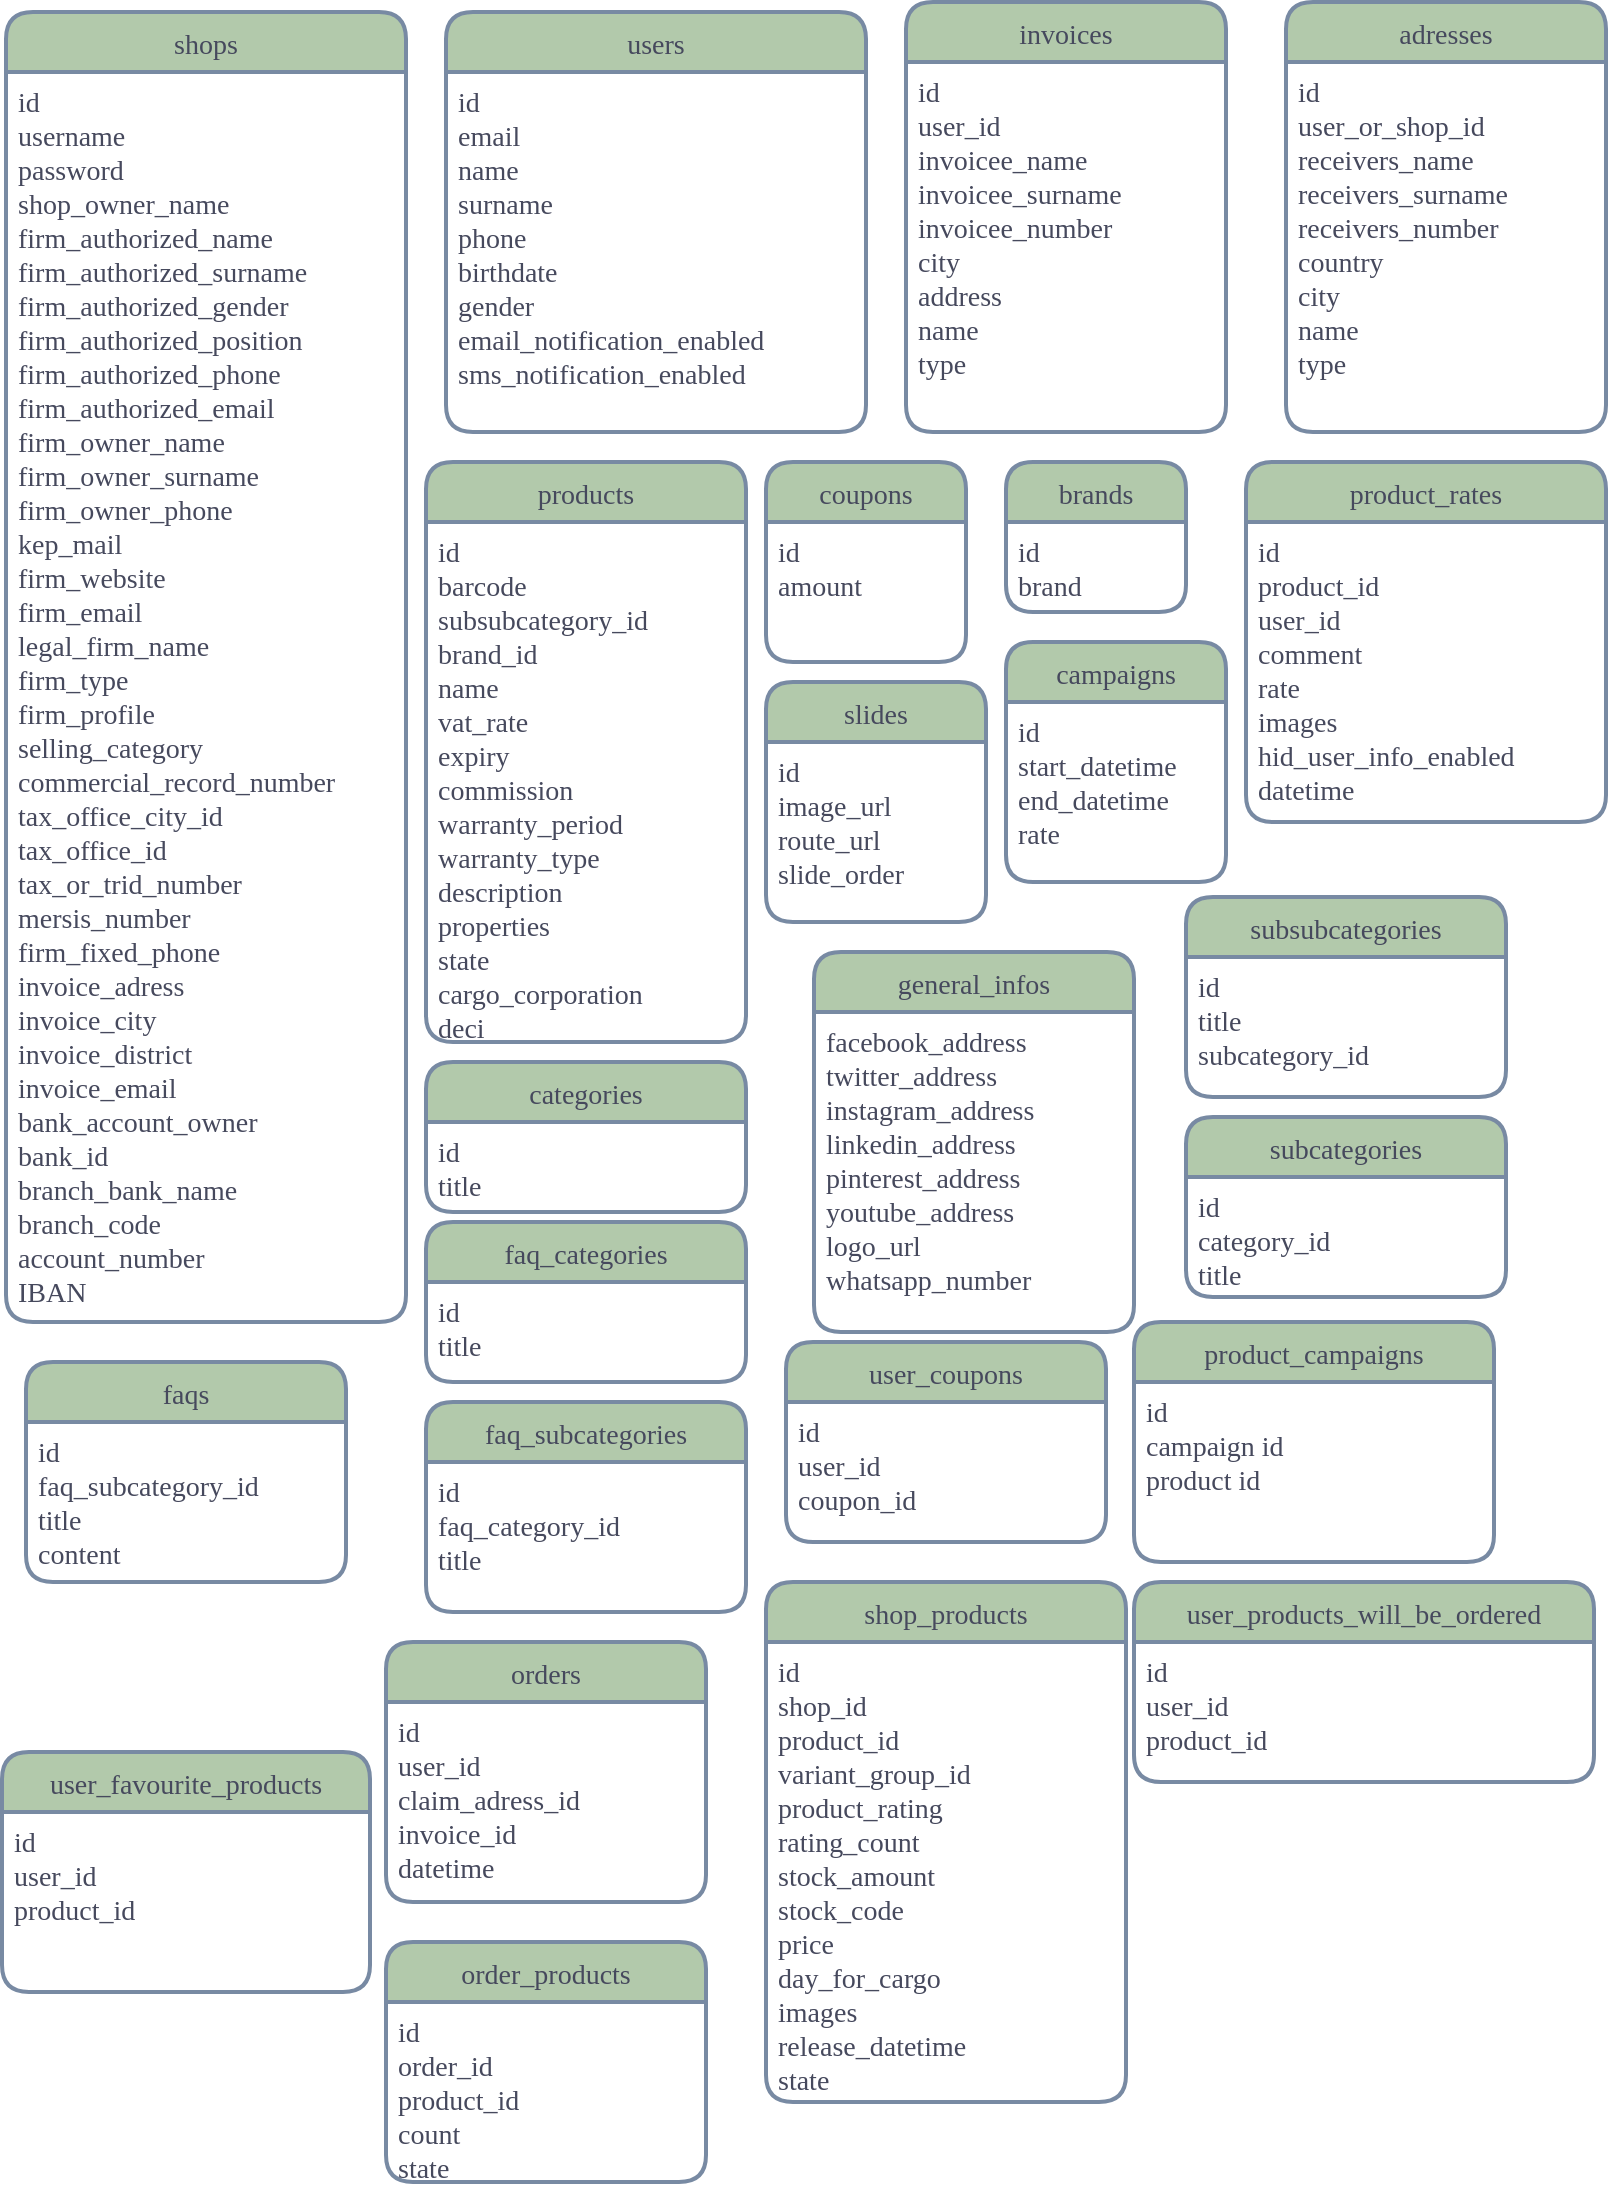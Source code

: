 <mxfile version="13.7.9" type="device"><diagram id="Hl07Vp_IHmMjGnxinSQq" name="Page-1"><mxGraphModel dx="544" dy="875" grid="1" gridSize="10" guides="1" tooltips="1" connect="1" arrows="1" fold="1" page="1" pageScale="1" pageWidth="827" pageHeight="1169" math="0" shadow="0"><root><mxCell id="0"/><mxCell id="1" parent="0"/><mxCell id="MGoKlF4B4PRaMYXtNn0z-44" value="shops" style="swimlane;childLayout=stackLayout;horizontal=1;startSize=30;horizontalStack=0;fontSize=14;fontStyle=0;strokeWidth=2;resizeParent=0;resizeLast=1;shadow=0;dashed=0;align=center;fillColor=#B2C9AB;strokeColor=#788AA3;fontColor=#46495D;rounded=1;fontFamily=Verdana;" parent="1" vertex="1"><mxGeometry x="10" y="15" width="200" height="655" as="geometry"/></mxCell><mxCell id="MGoKlF4B4PRaMYXtNn0z-45" value="id&#10;username&#10;password&#10;shop_owner_name&#10;firm_authorized_name&#10;firm_authorized_surname&#10;firm_authorized_gender&#10;firm_authorized_position&#10;firm_authorized_phone&#10;firm_authorized_email&#10;firm_owner_name&#10;firm_owner_surname&#10;firm_owner_phone&#10;kep_mail&#10;firm_website&#10;firm_email&#10;legal_firm_name&#10;firm_type&#10;firm_profile&#10;selling_category&#10;commercial_record_number&#10;tax_office_city_id&#10;tax_office_id&#10;tax_or_trid_number&#10;mersis_number&#10;firm_fixed_phone&#10;invoice_adress&#10;invoice_city&#10;invoice_district&#10;invoice_email&#10;bank_account_owner&#10;bank_id&#10;branch_bank_name&#10;branch_code&#10;account_number&#10;IBAN" style="align=left;strokeColor=none;fillColor=none;spacingLeft=4;fontSize=14;verticalAlign=top;resizable=0;rotatable=0;part=1;fontColor=#46495D;rounded=1;fontFamily=Verdana;" parent="MGoKlF4B4PRaMYXtNn0z-44" vertex="1"><mxGeometry y="30" width="200" height="625" as="geometry"/></mxCell><mxCell id="MGoKlF4B4PRaMYXtNn0z-46" style="edgeStyle=orthogonalEdgeStyle;rounded=1;orthogonalLoop=1;jettySize=auto;html=1;exitX=0.5;exitY=1;exitDx=0;exitDy=0;strokeColor=#788AA3;fillColor=#B2C9AB;fontColor=#46495D;fontFamily=Verdana;fontSize=14;" parent="MGoKlF4B4PRaMYXtNn0z-44" source="MGoKlF4B4PRaMYXtNn0z-45" target="MGoKlF4B4PRaMYXtNn0z-45" edge="1"><mxGeometry relative="1" as="geometry"/></mxCell><mxCell id="MGoKlF4B4PRaMYXtNn0z-10" value="users" style="swimlane;childLayout=stackLayout;horizontal=1;startSize=30;horizontalStack=0;fontSize=14;fontStyle=0;strokeWidth=2;resizeParent=0;resizeLast=1;shadow=0;dashed=0;align=center;fillColor=#B2C9AB;strokeColor=#788AA3;fontColor=#46495D;rounded=1;fontFamily=Verdana;" parent="1" vertex="1"><mxGeometry x="230" y="15" width="210" height="210" as="geometry"/></mxCell><mxCell id="MGoKlF4B4PRaMYXtNn0z-11" value="id&#10;email&#10;name&#10;surname&#10;phone&#10;birthdate&#10;gender&#10;email_notification_enabled&#10;sms_notification_enabled&#10;" style="align=left;strokeColor=none;fillColor=none;spacingLeft=4;fontSize=14;verticalAlign=top;resizable=0;rotatable=0;part=1;fontColor=#46495D;rounded=1;fontFamily=Verdana;" parent="MGoKlF4B4PRaMYXtNn0z-10" vertex="1"><mxGeometry y="30" width="210" height="180" as="geometry"/></mxCell><mxCell id="cNng4XBBTbkaNRCawGPG-6" value="invoices" style="swimlane;childLayout=stackLayout;horizontal=1;startSize=30;horizontalStack=0;fontSize=14;fontStyle=0;strokeWidth=2;resizeParent=0;resizeLast=1;shadow=0;dashed=0;align=center;fillColor=#B2C9AB;strokeColor=#788AA3;fontColor=#46495D;rounded=1;fontFamily=Verdana;" parent="1" vertex="1"><mxGeometry x="460" y="10" width="160" height="215" as="geometry"/></mxCell><mxCell id="cNng4XBBTbkaNRCawGPG-7" value="id&#10;user_id&#10;invoicee_name&#10;invoicee_surname&#10;invoicee_number&#10;city&#10;address&#10;name&#10;type" style="align=left;strokeColor=none;fillColor=none;spacingLeft=4;fontSize=14;verticalAlign=top;resizable=0;rotatable=0;part=1;fontColor=#46495D;rounded=1;fontFamily=Verdana;" parent="cNng4XBBTbkaNRCawGPG-6" vertex="1"><mxGeometry y="30" width="160" height="185" as="geometry"/></mxCell><mxCell id="cNng4XBBTbkaNRCawGPG-8" value="adresses" style="swimlane;childLayout=stackLayout;horizontal=1;startSize=30;horizontalStack=0;fontSize=14;fontStyle=0;strokeWidth=2;resizeParent=0;resizeLast=1;shadow=0;dashed=0;align=center;fillColor=#B2C9AB;strokeColor=#788AA3;fontColor=#46495D;rounded=1;fontFamily=Verdana;" parent="1" vertex="1"><mxGeometry x="650" y="10" width="160" height="215" as="geometry"/></mxCell><mxCell id="cNng4XBBTbkaNRCawGPG-9" value="id&#10;user_or_shop_id&#10;receivers_name&#10;receivers_surname&#10;receivers_number&#10;country&#10;city&#10;name&#10;type" style="align=left;strokeColor=none;fillColor=none;spacingLeft=4;fontSize=14;verticalAlign=top;resizable=0;rotatable=0;part=1;fontColor=#46495D;rounded=1;fontFamily=Verdana;" parent="cNng4XBBTbkaNRCawGPG-8" vertex="1"><mxGeometry y="30" width="160" height="185" as="geometry"/></mxCell><mxCell id="MGoKlF4B4PRaMYXtNn0z-75" value="subsubcategories" style="swimlane;childLayout=stackLayout;horizontal=1;startSize=30;horizontalStack=0;fontSize=14;fontStyle=0;strokeWidth=2;resizeParent=0;resizeLast=1;shadow=0;dashed=0;align=center;fillColor=#B2C9AB;strokeColor=#788AA3;fontColor=#46495D;rounded=1;fontFamily=Verdana;" parent="1" vertex="1"><mxGeometry x="600" y="457.5" width="160" height="100" as="geometry"/></mxCell><mxCell id="MGoKlF4B4PRaMYXtNn0z-76" value="id&#10;title&#10;subcategory_id" style="align=left;strokeColor=none;fillColor=none;spacingLeft=4;fontSize=14;verticalAlign=top;resizable=0;rotatable=0;part=1;fontColor=#46495D;rounded=1;fontFamily=Verdana;" parent="MGoKlF4B4PRaMYXtNn0z-75" vertex="1"><mxGeometry y="30" width="160" height="70" as="geometry"/></mxCell><mxCell id="MGoKlF4B4PRaMYXtNn0z-77" style="edgeStyle=orthogonalEdgeStyle;rounded=1;orthogonalLoop=1;jettySize=auto;html=1;exitX=0.5;exitY=1;exitDx=0;exitDy=0;strokeColor=#788AA3;fillColor=#B2C9AB;fontColor=#46495D;fontFamily=Verdana;fontSize=14;" parent="MGoKlF4B4PRaMYXtNn0z-75" source="MGoKlF4B4PRaMYXtNn0z-76" target="MGoKlF4B4PRaMYXtNn0z-76" edge="1"><mxGeometry relative="1" as="geometry"/></mxCell><mxCell id="MGoKlF4B4PRaMYXtNn0z-41" value="general_infos" style="swimlane;childLayout=stackLayout;horizontal=1;startSize=30;horizontalStack=0;fontSize=14;fontStyle=0;strokeWidth=2;resizeParent=0;resizeLast=1;shadow=0;dashed=0;align=center;fillColor=#B2C9AB;strokeColor=#788AA3;fontColor=#46495D;rounded=1;fontFamily=Verdana;" parent="1" vertex="1"><mxGeometry x="414" y="485" width="160" height="190" as="geometry"/></mxCell><mxCell id="MGoKlF4B4PRaMYXtNn0z-42" value="facebook_address&#10;twitter_address&#10;instagram_address&#10;linkedin_address&#10;pinterest_address&#10;youtube_address&#10;logo_url&#10;whatsapp_number" style="align=left;strokeColor=none;fillColor=none;spacingLeft=4;fontSize=14;verticalAlign=top;resizable=0;rotatable=0;part=1;fontColor=#46495D;rounded=1;fontFamily=Verdana;" parent="MGoKlF4B4PRaMYXtNn0z-41" vertex="1"><mxGeometry y="30" width="160" height="160" as="geometry"/></mxCell><mxCell id="MGoKlF4B4PRaMYXtNn0z-43" style="edgeStyle=orthogonalEdgeStyle;rounded=1;orthogonalLoop=1;jettySize=auto;html=1;exitX=0.5;exitY=1;exitDx=0;exitDy=0;strokeColor=#788AA3;fillColor=#B2C9AB;fontColor=#46495D;fontFamily=Verdana;fontSize=14;" parent="MGoKlF4B4PRaMYXtNn0z-41" source="MGoKlF4B4PRaMYXtNn0z-42" target="MGoKlF4B4PRaMYXtNn0z-42" edge="1"><mxGeometry relative="1" as="geometry"/></mxCell><mxCell id="MGoKlF4B4PRaMYXtNn0z-72" value="subcategories" style="swimlane;childLayout=stackLayout;horizontal=1;startSize=30;horizontalStack=0;fontSize=14;fontStyle=0;strokeWidth=2;resizeParent=0;resizeLast=1;shadow=0;dashed=0;align=center;fillColor=#B2C9AB;strokeColor=#788AA3;fontColor=#46495D;rounded=1;fontFamily=Verdana;" parent="1" vertex="1"><mxGeometry x="600" y="567.5" width="160" height="90" as="geometry"/></mxCell><mxCell id="MGoKlF4B4PRaMYXtNn0z-73" value="id&#10;category_id&#10;title" style="align=left;strokeColor=none;fillColor=none;spacingLeft=4;fontSize=14;verticalAlign=top;resizable=0;rotatable=0;part=1;fontColor=#46495D;rounded=1;fontFamily=Verdana;" parent="MGoKlF4B4PRaMYXtNn0z-72" vertex="1"><mxGeometry y="30" width="160" height="60" as="geometry"/></mxCell><mxCell id="MGoKlF4B4PRaMYXtNn0z-74" style="edgeStyle=orthogonalEdgeStyle;rounded=1;orthogonalLoop=1;jettySize=auto;html=1;exitX=0.5;exitY=1;exitDx=0;exitDy=0;strokeColor=#788AA3;fillColor=#B2C9AB;fontColor=#46495D;fontFamily=Verdana;fontSize=14;" parent="MGoKlF4B4PRaMYXtNn0z-72" source="MGoKlF4B4PRaMYXtNn0z-73" target="MGoKlF4B4PRaMYXtNn0z-73" edge="1"><mxGeometry relative="1" as="geometry"/></mxCell><mxCell id="cNng4XBBTbkaNRCawGPG-1" value="user_coupons" style="swimlane;childLayout=stackLayout;horizontal=1;startSize=30;horizontalStack=0;fontSize=14;fontStyle=0;strokeWidth=2;resizeParent=0;resizeLast=1;shadow=0;dashed=0;align=center;fillColor=#B2C9AB;strokeColor=#788AA3;fontColor=#46495D;rounded=1;fontFamily=Verdana;" parent="1" vertex="1"><mxGeometry x="400" y="680" width="160" height="100" as="geometry"><mxRectangle x="264" y="335" width="170" height="30" as="alternateBounds"/></mxGeometry></mxCell><mxCell id="cNng4XBBTbkaNRCawGPG-2" value="id&#10;user_id&#10;coupon_id" style="align=left;strokeColor=none;fillColor=none;spacingLeft=4;fontSize=14;verticalAlign=top;resizable=0;rotatable=0;part=1;fontColor=#46495D;rounded=1;fontFamily=Verdana;" parent="cNng4XBBTbkaNRCawGPG-1" vertex="1"><mxGeometry y="30" width="160" height="70" as="geometry"/></mxCell><mxCell id="cNng4XBBTbkaNRCawGPG-3" style="edgeStyle=orthogonalEdgeStyle;rounded=1;orthogonalLoop=1;jettySize=auto;html=1;exitX=0.5;exitY=1;exitDx=0;exitDy=0;strokeColor=#788AA3;fillColor=#B2C9AB;fontColor=#46495D;fontFamily=Verdana;fontSize=14;" parent="cNng4XBBTbkaNRCawGPG-1" source="cNng4XBBTbkaNRCawGPG-2" target="cNng4XBBTbkaNRCawGPG-2" edge="1"><mxGeometry relative="1" as="geometry"/></mxCell><mxCell id="cNng4XBBTbkaNRCawGPG-4" value="product_campaigns" style="swimlane;childLayout=stackLayout;horizontal=1;startSize=30;horizontalStack=0;fontSize=14;fontStyle=0;strokeWidth=2;resizeParent=0;resizeLast=1;shadow=0;dashed=0;align=center;fillColor=#B2C9AB;strokeColor=#788AA3;fontColor=#46495D;rounded=1;fontFamily=Verdana;" parent="1" vertex="1"><mxGeometry x="574" y="670" width="180" height="120" as="geometry"/></mxCell><mxCell id="cNng4XBBTbkaNRCawGPG-5" value="id&#10;campaign id&#10;product id" style="align=left;strokeColor=none;fillColor=none;spacingLeft=4;fontSize=14;verticalAlign=top;resizable=0;rotatable=0;part=1;fontColor=#46495D;rounded=1;fontFamily=Verdana;" parent="cNng4XBBTbkaNRCawGPG-4" vertex="1"><mxGeometry y="30" width="180" height="90" as="geometry"/></mxCell><mxCell id="MGoKlF4B4PRaMYXtNn0z-3" value="products" style="swimlane;childLayout=stackLayout;horizontal=1;startSize=30;horizontalStack=0;fontSize=14;fontStyle=0;strokeWidth=2;resizeParent=0;resizeLast=1;shadow=0;dashed=0;align=center;fillColor=#B2C9AB;strokeColor=#788AA3;fontColor=#46495D;rounded=1;fontFamily=Verdana;" parent="1" vertex="1"><mxGeometry x="220" y="240" width="160" height="290" as="geometry"/></mxCell><mxCell id="MGoKlF4B4PRaMYXtNn0z-4" value="id&#10;barcode&#10;subsubcategory_id&#10;brand_id&#10;name&#10;vat_rate&#10;expiry&#10;commission&#10;warranty_period&#10;warranty_type&#10;description&#10;properties&#10;state&#10;cargo_corporation&#10;deci" style="align=left;strokeColor=none;fillColor=none;spacingLeft=4;fontSize=14;verticalAlign=top;resizable=0;rotatable=0;part=1;fontColor=#46495D;rounded=1;fontFamily=Verdana;" parent="MGoKlF4B4PRaMYXtNn0z-3" vertex="1"><mxGeometry y="30" width="160" height="260" as="geometry"/></mxCell><mxCell id="MGoKlF4B4PRaMYXtNn0z-29" value="coupons" style="swimlane;childLayout=stackLayout;horizontal=1;startSize=30;horizontalStack=0;fontSize=14;fontStyle=0;strokeWidth=2;resizeParent=0;resizeLast=1;shadow=0;dashed=0;align=center;fillColor=#B2C9AB;strokeColor=#788AA3;fontColor=#46495D;rounded=1;fontFamily=Verdana;" parent="1" vertex="1"><mxGeometry x="390" y="240" width="100" height="100" as="geometry"><mxRectangle x="264" y="335" width="170" height="30" as="alternateBounds"/></mxGeometry></mxCell><mxCell id="MGoKlF4B4PRaMYXtNn0z-30" value="id&#10;amount" style="align=left;strokeColor=none;fillColor=none;spacingLeft=4;fontSize=14;verticalAlign=top;resizable=0;rotatable=0;part=1;fontColor=#46495D;rounded=1;fontFamily=Verdana;" parent="MGoKlF4B4PRaMYXtNn0z-29" vertex="1"><mxGeometry y="30" width="100" height="70" as="geometry"/></mxCell><mxCell id="MGoKlF4B4PRaMYXtNn0z-31" style="edgeStyle=orthogonalEdgeStyle;rounded=1;orthogonalLoop=1;jettySize=auto;html=1;exitX=0.5;exitY=1;exitDx=0;exitDy=0;strokeColor=#788AA3;fillColor=#B2C9AB;fontColor=#46495D;fontFamily=Verdana;fontSize=14;" parent="MGoKlF4B4PRaMYXtNn0z-29" source="MGoKlF4B4PRaMYXtNn0z-30" target="MGoKlF4B4PRaMYXtNn0z-30" edge="1"><mxGeometry relative="1" as="geometry"/></mxCell><mxCell id="MGoKlF4B4PRaMYXtNn0z-56" value="slides" style="swimlane;childLayout=stackLayout;horizontal=1;startSize=30;horizontalStack=0;fontSize=14;fontStyle=0;strokeWidth=2;resizeParent=0;resizeLast=1;shadow=0;dashed=0;align=center;fillColor=#B2C9AB;strokeColor=#788AA3;fontColor=#46495D;rounded=1;fontFamily=Verdana;" parent="1" vertex="1"><mxGeometry x="390" y="350" width="110" height="120" as="geometry"/></mxCell><mxCell id="MGoKlF4B4PRaMYXtNn0z-57" value="id&#10;image_url&#10;route_url&#10;slide_order" style="align=left;strokeColor=none;fillColor=none;spacingLeft=4;fontSize=14;verticalAlign=top;resizable=0;rotatable=0;part=1;fontColor=#46495D;rounded=1;fontFamily=Verdana;" parent="MGoKlF4B4PRaMYXtNn0z-56" vertex="1"><mxGeometry y="30" width="110" height="90" as="geometry"/></mxCell><mxCell id="MGoKlF4B4PRaMYXtNn0z-78" value="brands" style="swimlane;childLayout=stackLayout;horizontal=1;startSize=30;horizontalStack=0;fontSize=14;fontStyle=0;strokeWidth=2;resizeParent=0;resizeLast=1;shadow=0;dashed=0;align=center;fillColor=#B2C9AB;strokeColor=#788AA3;fontColor=#46495D;rounded=1;fontFamily=Verdana;" parent="1" vertex="1"><mxGeometry x="510" y="240" width="90" height="75" as="geometry"/></mxCell><mxCell id="MGoKlF4B4PRaMYXtNn0z-80" style="edgeStyle=orthogonalEdgeStyle;rounded=1;orthogonalLoop=1;jettySize=auto;html=1;exitX=0.5;exitY=1;exitDx=0;exitDy=0;strokeColor=#788AA3;fillColor=#B2C9AB;fontColor=#46495D;fontFamily=Verdana;fontSize=14;" parent="MGoKlF4B4PRaMYXtNn0z-78" source="MGoKlF4B4PRaMYXtNn0z-79" target="MGoKlF4B4PRaMYXtNn0z-79" edge="1"><mxGeometry relative="1" as="geometry"/></mxCell><mxCell id="MGoKlF4B4PRaMYXtNn0z-79" value="id&#10;brand" style="align=left;strokeColor=none;fillColor=none;spacingLeft=4;fontSize=14;verticalAlign=top;resizable=0;rotatable=0;part=1;fontColor=#46495D;rounded=1;fontFamily=Verdana;" parent="MGoKlF4B4PRaMYXtNn0z-78" vertex="1"><mxGeometry y="30" width="90" height="45" as="geometry"/></mxCell><mxCell id="MGoKlF4B4PRaMYXtNn0z-65" value="product_rates" style="swimlane;childLayout=stackLayout;horizontal=1;startSize=30;horizontalStack=0;fontSize=14;fontStyle=0;strokeWidth=2;resizeParent=0;resizeLast=1;shadow=0;dashed=0;align=center;fillColor=#B2C9AB;strokeColor=#788AA3;fontColor=#46495D;rounded=1;fontFamily=Verdana;" parent="1" vertex="1"><mxGeometry x="630" y="240" width="180" height="180" as="geometry"/></mxCell><mxCell id="MGoKlF4B4PRaMYXtNn0z-66" value="id&#10;product_id&#10;user_id&#10;comment&#10;rate&#10;images&#10;hid_user_info_enabled&#10;datetime" style="align=left;strokeColor=none;fillColor=none;spacingLeft=4;fontSize=14;verticalAlign=top;resizable=0;rotatable=0;part=1;fontColor=#46495D;rounded=1;fontFamily=Verdana;" parent="MGoKlF4B4PRaMYXtNn0z-65" vertex="1"><mxGeometry y="30" width="180" height="150" as="geometry"/></mxCell><mxCell id="MGoKlF4B4PRaMYXtNn0z-67" style="edgeStyle=orthogonalEdgeStyle;rounded=1;orthogonalLoop=1;jettySize=auto;html=1;exitX=0.5;exitY=1;exitDx=0;exitDy=0;strokeColor=#788AA3;fillColor=#B2C9AB;fontColor=#46495D;fontFamily=Verdana;fontSize=14;" parent="MGoKlF4B4PRaMYXtNn0z-65" source="MGoKlF4B4PRaMYXtNn0z-66" target="MGoKlF4B4PRaMYXtNn0z-66" edge="1"><mxGeometry relative="1" as="geometry"/></mxCell><mxCell id="MGoKlF4B4PRaMYXtNn0z-59" value="campaigns" style="swimlane;childLayout=stackLayout;horizontal=1;startSize=30;horizontalStack=0;fontSize=14;fontStyle=0;strokeWidth=2;resizeParent=0;resizeLast=1;shadow=0;dashed=0;align=center;fillColor=#B2C9AB;strokeColor=#788AA3;fontColor=#46495D;rounded=1;fontFamily=Verdana;" parent="1" vertex="1"><mxGeometry x="510" y="330" width="110" height="120" as="geometry"/></mxCell><mxCell id="MGoKlF4B4PRaMYXtNn0z-60" value="id&#10;start_datetime&#10;end_datetime&#10;rate" style="align=left;strokeColor=none;fillColor=none;spacingLeft=4;fontSize=14;verticalAlign=top;resizable=0;rotatable=0;part=1;fontColor=#46495D;rounded=1;fontFamily=Verdana;" parent="MGoKlF4B4PRaMYXtNn0z-59" vertex="1"><mxGeometry y="30" width="110" height="90" as="geometry"/></mxCell><mxCell id="MGoKlF4B4PRaMYXtNn0z-61" style="edgeStyle=orthogonalEdgeStyle;rounded=1;orthogonalLoop=1;jettySize=auto;html=1;exitX=0.5;exitY=1;exitDx=0;exitDy=0;strokeColor=#788AA3;fillColor=#B2C9AB;fontColor=#46495D;fontFamily=Verdana;fontSize=14;" parent="MGoKlF4B4PRaMYXtNn0z-59" source="MGoKlF4B4PRaMYXtNn0z-60" target="MGoKlF4B4PRaMYXtNn0z-60" edge="1"><mxGeometry relative="1" as="geometry"/></mxCell><mxCell id="MGoKlF4B4PRaMYXtNn0z-26" value="user_favourite_products" style="swimlane;childLayout=stackLayout;horizontal=1;startSize=30;horizontalStack=0;fontSize=14;fontStyle=0;strokeWidth=2;resizeParent=0;resizeLast=1;shadow=0;dashed=0;align=center;fillColor=#B2C9AB;strokeColor=#788AA3;fontColor=#46495D;rounded=1;fontFamily=Verdana;" parent="1" vertex="1"><mxGeometry x="8" y="885" width="184" height="120" as="geometry"/></mxCell><mxCell id="MGoKlF4B4PRaMYXtNn0z-27" value="id&#10;user_id&#10;product_id" style="align=left;strokeColor=none;fillColor=none;spacingLeft=4;fontSize=14;verticalAlign=top;resizable=0;rotatable=0;part=1;fontColor=#46495D;rounded=1;fontFamily=Verdana;" parent="MGoKlF4B4PRaMYXtNn0z-26" vertex="1"><mxGeometry y="30" width="184" height="90" as="geometry"/></mxCell><mxCell id="MGoKlF4B4PRaMYXtNn0z-68" value="user_products_will_be_ordered" style="swimlane;childLayout=stackLayout;horizontal=1;startSize=30;horizontalStack=0;fontSize=14;fontStyle=0;strokeWidth=2;resizeParent=0;resizeLast=1;shadow=0;dashed=0;align=center;fillColor=#B2C9AB;strokeColor=#788AA3;fontColor=#46495D;rounded=1;fontFamily=Verdana;" parent="1" vertex="1"><mxGeometry x="574" y="800" width="230" height="100" as="geometry"/></mxCell><mxCell id="MGoKlF4B4PRaMYXtNn0z-69" value="id&#10;user_id&#10;product_id" style="align=left;strokeColor=none;fillColor=none;spacingLeft=4;fontSize=14;verticalAlign=top;resizable=0;rotatable=0;part=1;fontColor=#46495D;rounded=1;fontFamily=Verdana;" parent="MGoKlF4B4PRaMYXtNn0z-68" vertex="1"><mxGeometry y="30" width="230" height="70" as="geometry"/></mxCell><mxCell id="MGoKlF4B4PRaMYXtNn0z-70" style="edgeStyle=orthogonalEdgeStyle;rounded=1;orthogonalLoop=1;jettySize=auto;html=1;exitX=0.5;exitY=1;exitDx=0;exitDy=0;strokeColor=#788AA3;fillColor=#B2C9AB;fontColor=#46495D;fontFamily=Verdana;fontSize=14;" parent="MGoKlF4B4PRaMYXtNn0z-68" source="MGoKlF4B4PRaMYXtNn0z-69" target="MGoKlF4B4PRaMYXtNn0z-69" edge="1"><mxGeometry relative="1" as="geometry"/></mxCell><mxCell id="MGoKlF4B4PRaMYXtNn0z-7" value="shop_products" style="swimlane;childLayout=stackLayout;horizontal=1;startSize=30;horizontalStack=0;fontSize=14;fontStyle=0;strokeWidth=2;resizeParent=0;resizeLast=1;shadow=0;dashed=0;align=center;fillColor=#B2C9AB;strokeColor=#788AA3;fontColor=#46495D;rounded=1;fontFamily=Verdana;" parent="1" vertex="1"><mxGeometry x="390" y="800" width="180" height="260" as="geometry"/></mxCell><mxCell id="MGoKlF4B4PRaMYXtNn0z-8" value="id&#10;shop_id&#10;product_id&#10;variant_group_id&#10;product_rating&#10;rating_count&#10;stock_amount&#10;stock_code&#10;price&#10;day_for_cargo&#10;images&#10;release_datetime&#10;state" style="align=left;strokeColor=none;fillColor=none;spacingLeft=4;fontSize=14;verticalAlign=top;resizable=0;rotatable=0;part=1;fontColor=#46495D;rounded=1;fontFamily=Verdana;" parent="MGoKlF4B4PRaMYXtNn0z-7" vertex="1"><mxGeometry y="30" width="180" height="230" as="geometry"/></mxCell><mxCell id="MGoKlF4B4PRaMYXtNn0z-38" value="faqs" style="swimlane;childLayout=stackLayout;horizontal=1;startSize=30;horizontalStack=0;fontSize=14;fontStyle=0;strokeWidth=2;resizeParent=0;resizeLast=1;shadow=0;dashed=0;align=center;fillColor=#B2C9AB;strokeColor=#788AA3;fontColor=#46495D;rounded=1;fontFamily=Verdana;" parent="1" vertex="1"><mxGeometry x="20" y="690" width="160" height="110" as="geometry"/></mxCell><mxCell id="MGoKlF4B4PRaMYXtNn0z-39" value="id&#10;faq_subcategory_id&#10;title&#10;content" style="align=left;strokeColor=none;fillColor=none;spacingLeft=4;fontSize=14;verticalAlign=top;resizable=0;rotatable=0;part=1;fontColor=#46495D;rounded=1;fontFamily=Verdana;" parent="MGoKlF4B4PRaMYXtNn0z-38" vertex="1"><mxGeometry y="30" width="160" height="80" as="geometry"/></mxCell><mxCell id="MGoKlF4B4PRaMYXtNn0z-40" style="edgeStyle=orthogonalEdgeStyle;rounded=1;orthogonalLoop=1;jettySize=auto;html=1;exitX=0.5;exitY=1;exitDx=0;exitDy=0;strokeColor=#788AA3;fillColor=#B2C9AB;fontColor=#46495D;fontFamily=Verdana;fontSize=14;" parent="MGoKlF4B4PRaMYXtNn0z-38" source="MGoKlF4B4PRaMYXtNn0z-39" target="MGoKlF4B4PRaMYXtNn0z-39" edge="1"><mxGeometry relative="1" as="geometry"/></mxCell><mxCell id="cNng4XBBTbkaNRCawGPG-12" style="edgeStyle=orthogonalEdgeStyle;rounded=0;orthogonalLoop=1;jettySize=auto;html=1;exitX=0.5;exitY=1;exitDx=0;exitDy=0;" parent="MGoKlF4B4PRaMYXtNn0z-38" source="MGoKlF4B4PRaMYXtNn0z-39" target="MGoKlF4B4PRaMYXtNn0z-39" edge="1"><mxGeometry relative="1" as="geometry"/></mxCell><mxCell id="MGoKlF4B4PRaMYXtNn0z-35" value="faq_categories" style="swimlane;childLayout=stackLayout;horizontal=1;startSize=30;horizontalStack=0;fontSize=14;fontStyle=0;strokeWidth=2;resizeParent=0;resizeLast=1;shadow=0;dashed=0;align=center;fillColor=#B2C9AB;strokeColor=#788AA3;fontColor=#46495D;rounded=1;fontFamily=Verdana;" parent="1" vertex="1"><mxGeometry x="220" y="620" width="160" height="80" as="geometry"/></mxCell><mxCell id="MGoKlF4B4PRaMYXtNn0z-36" value="id&#10;title" style="align=left;strokeColor=none;fillColor=none;spacingLeft=4;fontSize=14;verticalAlign=top;resizable=0;rotatable=0;part=1;fontColor=#46495D;rounded=1;fontFamily=Verdana;" parent="MGoKlF4B4PRaMYXtNn0z-35" vertex="1"><mxGeometry y="30" width="160" height="50" as="geometry"/></mxCell><mxCell id="MGoKlF4B4PRaMYXtNn0z-37" style="edgeStyle=orthogonalEdgeStyle;rounded=1;orthogonalLoop=1;jettySize=auto;html=1;exitX=0.5;exitY=1;exitDx=0;exitDy=0;strokeColor=#788AA3;fillColor=#B2C9AB;fontColor=#46495D;fontFamily=Verdana;fontSize=14;" parent="MGoKlF4B4PRaMYXtNn0z-35" source="MGoKlF4B4PRaMYXtNn0z-36" target="MGoKlF4B4PRaMYXtNn0z-36" edge="1"><mxGeometry relative="1" as="geometry"/></mxCell><mxCell id="MGoKlF4B4PRaMYXtNn0z-62" value="categories" style="swimlane;childLayout=stackLayout;horizontal=1;startSize=30;horizontalStack=0;fontSize=14;fontStyle=0;strokeWidth=2;resizeParent=0;resizeLast=1;shadow=0;dashed=0;align=center;fillColor=#B2C9AB;strokeColor=#788AA3;fontColor=#46495D;rounded=1;fontFamily=Verdana;" parent="1" vertex="1"><mxGeometry x="220" y="540" width="160" height="75" as="geometry"/></mxCell><mxCell id="MGoKlF4B4PRaMYXtNn0z-63" value="id&#10;title" style="align=left;strokeColor=none;fillColor=none;spacingLeft=4;fontSize=14;verticalAlign=top;resizable=0;rotatable=0;part=1;fontColor=#46495D;rounded=1;fontFamily=Verdana;" parent="MGoKlF4B4PRaMYXtNn0z-62" vertex="1"><mxGeometry y="30" width="160" height="45" as="geometry"/></mxCell><mxCell id="MGoKlF4B4PRaMYXtNn0z-64" style="edgeStyle=orthogonalEdgeStyle;rounded=1;orthogonalLoop=1;jettySize=auto;html=1;exitX=0.5;exitY=1;exitDx=0;exitDy=0;strokeColor=#788AA3;fillColor=#B2C9AB;fontColor=#46495D;fontFamily=Verdana;fontSize=14;" parent="MGoKlF4B4PRaMYXtNn0z-62" source="MGoKlF4B4PRaMYXtNn0z-63" target="MGoKlF4B4PRaMYXtNn0z-63" edge="1"><mxGeometry relative="1" as="geometry"/></mxCell><mxCell id="MGoKlF4B4PRaMYXtNn0z-21" value="orders" style="swimlane;childLayout=stackLayout;horizontal=1;startSize=30;horizontalStack=0;fontSize=14;fontStyle=0;strokeWidth=2;resizeParent=0;resizeLast=1;shadow=0;dashed=0;align=center;fillColor=#B2C9AB;strokeColor=#788AA3;fontColor=#46495D;rounded=1;fontFamily=Verdana;" parent="1" vertex="1"><mxGeometry x="200" y="830" width="160" height="130" as="geometry"/></mxCell><mxCell id="MGoKlF4B4PRaMYXtNn0z-22" value="id&#10;user_id&#10;claim_adress_id&#10;invoice_id&#10;datetime" style="align=left;strokeColor=none;fillColor=none;spacingLeft=4;fontSize=14;verticalAlign=top;resizable=0;rotatable=0;part=1;fontColor=#46495D;rounded=1;fontFamily=Verdana;" parent="MGoKlF4B4PRaMYXtNn0z-21" vertex="1"><mxGeometry y="30" width="160" height="100" as="geometry"/></mxCell><mxCell id="MGoKlF4B4PRaMYXtNn0z-32" value="faq_subcategories" style="swimlane;childLayout=stackLayout;horizontal=1;startSize=30;horizontalStack=0;fontSize=14;fontStyle=0;strokeWidth=2;resizeParent=0;resizeLast=1;shadow=0;dashed=0;align=center;fillColor=#B2C9AB;strokeColor=#788AA3;fontColor=#46495D;rounded=1;fontFamily=Verdana;" parent="1" vertex="1"><mxGeometry x="220" y="710" width="160" height="105" as="geometry"/></mxCell><mxCell id="MGoKlF4B4PRaMYXtNn0z-33" value="id&#10;faq_category_id&#10;title" style="align=left;strokeColor=none;fillColor=none;spacingLeft=4;fontSize=14;verticalAlign=top;resizable=0;rotatable=0;part=1;fontColor=#46495D;rounded=1;fontFamily=Verdana;" parent="MGoKlF4B4PRaMYXtNn0z-32" vertex="1"><mxGeometry y="30" width="160" height="75" as="geometry"/></mxCell><mxCell id="MGoKlF4B4PRaMYXtNn0z-34" style="edgeStyle=orthogonalEdgeStyle;rounded=1;orthogonalLoop=1;jettySize=auto;html=1;exitX=0.5;exitY=1;exitDx=0;exitDy=0;strokeColor=#788AA3;fillColor=#B2C9AB;fontColor=#46495D;fontFamily=Verdana;fontSize=14;" parent="MGoKlF4B4PRaMYXtNn0z-32" source="MGoKlF4B4PRaMYXtNn0z-33" target="MGoKlF4B4PRaMYXtNn0z-33" edge="1"><mxGeometry relative="1" as="geometry"/></mxCell><mxCell id="MGoKlF4B4PRaMYXtNn0z-24" value="order_products" style="swimlane;childLayout=stackLayout;horizontal=1;startSize=30;horizontalStack=0;fontSize=14;fontStyle=0;strokeWidth=2;resizeParent=0;resizeLast=1;shadow=0;dashed=0;align=center;fillColor=#B2C9AB;strokeColor=#788AA3;fontColor=#46495D;rounded=1;fontFamily=Verdana;" parent="1" vertex="1"><mxGeometry x="200" y="980" width="160" height="120" as="geometry"/></mxCell><mxCell id="MGoKlF4B4PRaMYXtNn0z-25" value="id&#10;order_id&#10;product_id&#10;count&#10;state" style="align=left;strokeColor=none;fillColor=none;spacingLeft=4;fontSize=14;verticalAlign=top;resizable=0;rotatable=0;part=1;fontColor=#46495D;rounded=1;fontFamily=Verdana;" parent="MGoKlF4B4PRaMYXtNn0z-24" vertex="1"><mxGeometry y="30" width="160" height="90" as="geometry"/></mxCell></root></mxGraphModel></diagram></mxfile>